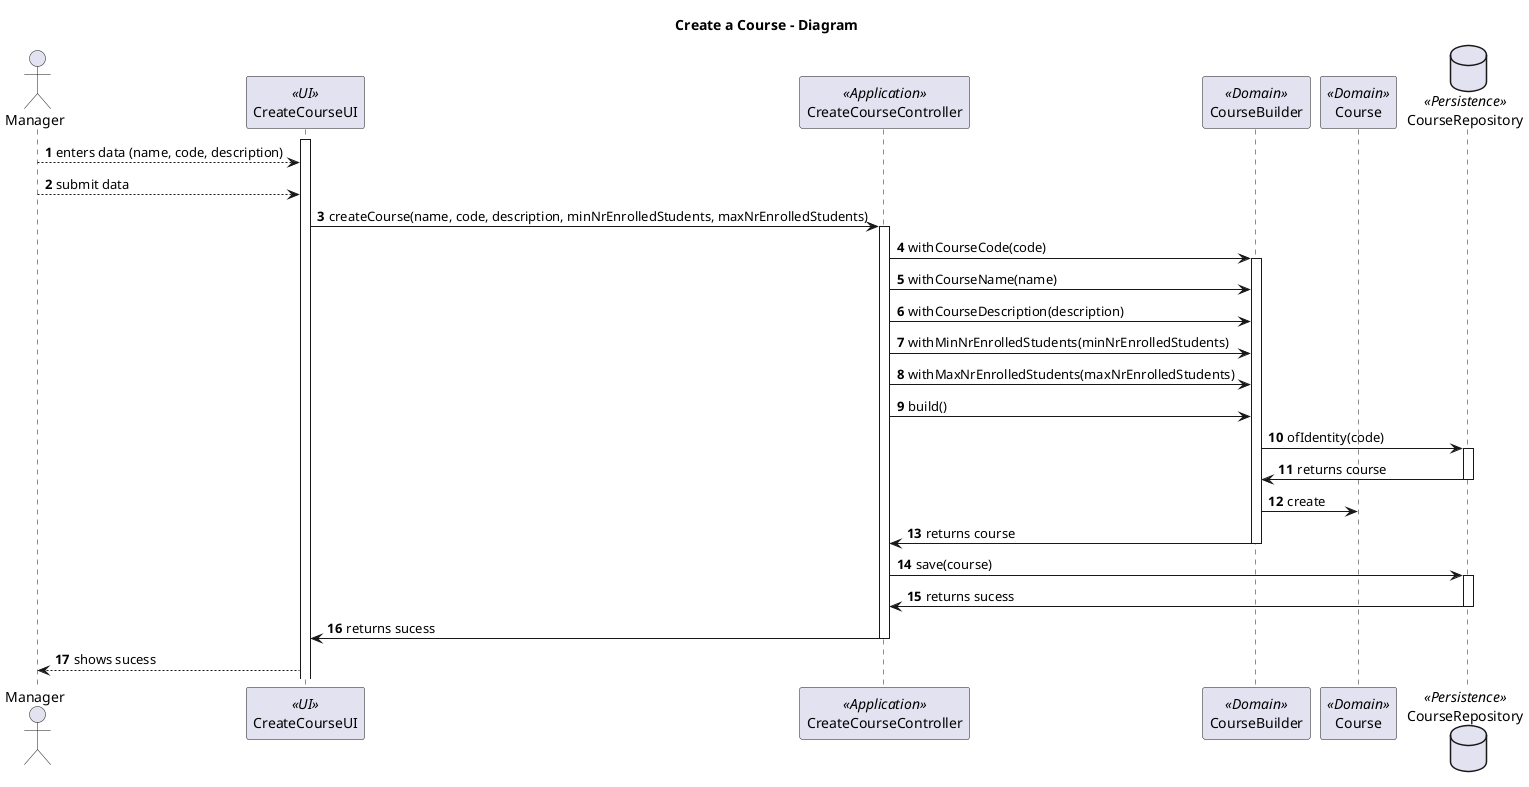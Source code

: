 @startuml

title Create a Course - Diagram

autonumber
actor Manager as M
participant "CreateCourseUI" as UI <<UI>>
participant "CreateCourseController" as Controller <<Application>>
participant "CourseBuilder" as CB <<Domain>>
participant "Course" as C <<Domain>>
database "CourseRepository" as CRepo <<Persistence>>


activate UI
M --> UI : enters data (name, code, description)
M --> UI : submit data


UI -> Controller: createCourse(name, code, description, minNrEnrolledStudents, maxNrEnrolledStudents)
activate Controller

Controller -> CB: withCourseCode(code)
activate CB
Controller -> CB: withCourseName(name)
Controller -> CB: withCourseDescription(description)
Controller -> CB: withMinNrEnrolledStudents(minNrEnrolledStudents)
Controller -> CB: withMaxNrEnrolledStudents(maxNrEnrolledStudents)
Controller -> CB: build()

CB -> CRepo: ofIdentity(code)
activate CRepo
CRepo -> CB: returns course
deactivate CRepo
CB -> C: create
CB -> Controller: returns course
deactivate CB



Controller -> CRepo: save(course)
activate CRepo
CRepo -> Controller: returns sucess
deactivate CRepo
Controller -> UI: returns sucess
deactivate Controller
UI --> M: shows sucess

@enduml
